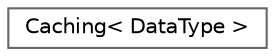 digraph "Graphical Class Hierarchy"
{
 // LATEX_PDF_SIZE
  bgcolor="transparent";
  edge [fontname=Helvetica,fontsize=10,labelfontname=Helvetica,labelfontsize=10];
  node [fontname=Helvetica,fontsize=10,shape=box,height=0.2,width=0.4];
  rankdir="LR";
  Node0 [id="Node000000",label="Caching\< DataType \>",height=0.2,width=0.4,color="grey40", fillcolor="white", style="filled",URL="$structFoam_1_1vtk_1_1Caching.html",tooltip=" "];
}
